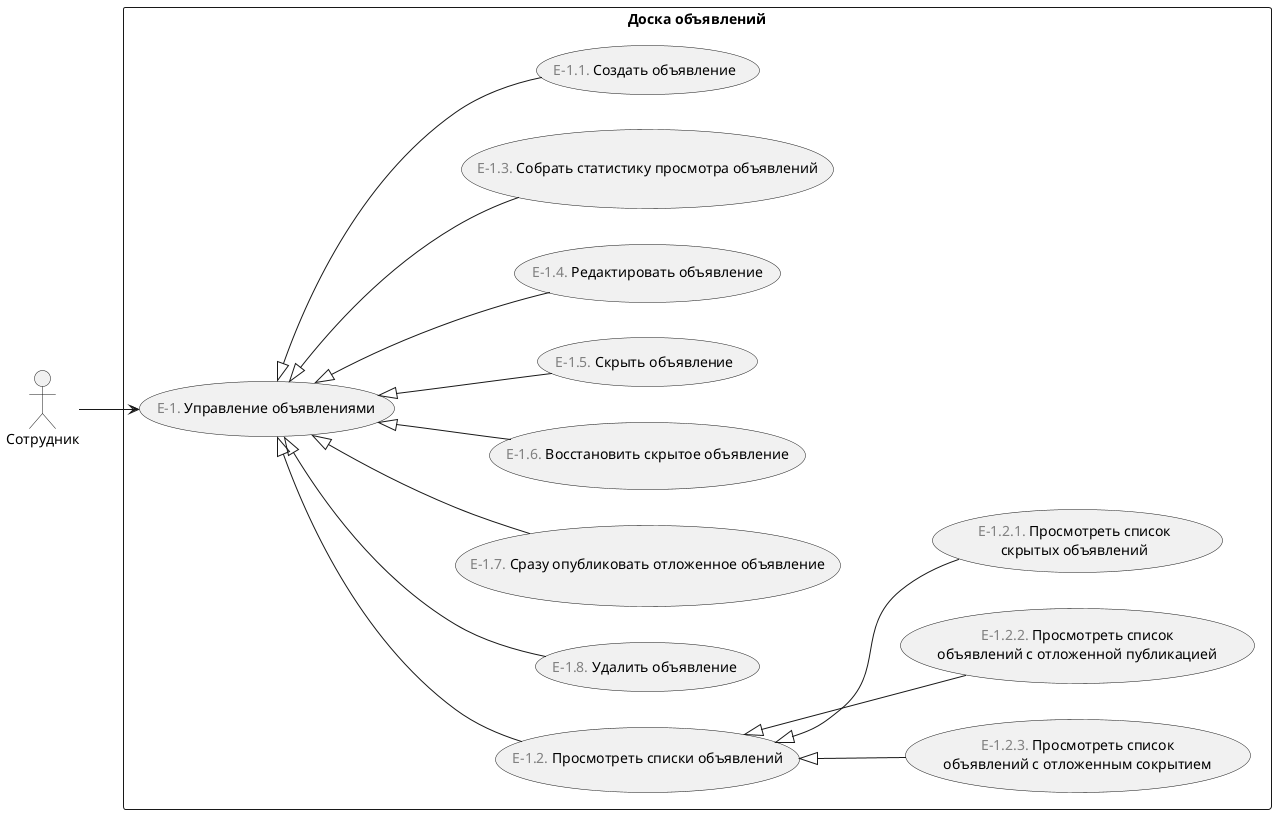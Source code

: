 ﻿@startuml
'https://plantuml.com/use-case-diagram

left to right direction

:Сотрудник: as employee

rectangle "Доска объявлений" {
    (<font color="gray">E-1.</font> Управление объявлениями) as manage_announcements
    (<font color="gray">E-1.2.</font> Просмотреть списки объявлений) as view_announcement_lists
    
    employee --> manage_announcements

    manage_announcements <|-- (<font color="gray">E-1.8.</font> Удалить объявление)
    
    manage_announcements <|-- (<font color="gray">E-1.7.</font> Сразу опубликовать отложенное объявление)
    manage_announcements <|-- (<font color="gray">E-1.6.</font> Восстановить скрытое объявление)
    manage_announcements <|-- (<font color="gray">E-1.5.</font> Скрыть объявление) 
    manage_announcements <|-- (<font color="gray">E-1.4.</font> Редактировать объявление)
    
    manage_announcements <|-- (<font color="gray">E-1.3.</font> Собрать статистику просмотра объявлений)
    
    manage_announcements <|-- view_announcement_lists
    view_announcement_lists <|-- (<font color="gray">E-1.2.3.</font> Просмотреть список\nобъявлений с отложенным сокрытием)
    view_announcement_lists <|-- (<font color="gray">E-1.2.2.</font> Просмотреть список\nобъявлений с отложенной публикацией)
    view_announcement_lists <|-- (<font color="gray">E-1.2.1.</font> Просмотреть список\nскрытых объявлений)
    
    manage_announcements <|-- (<font color="gray">E-1.1.</font> Создать объявление)
    
    
'    (<font color="gray">E-1.6.</font> Управление скрытыми объявлениями) as manage_hidden_announcements
'    (<font color="gray">E-1.7.</font> Управление отложенными объявлениями) as manage_delayed_announcements
'    (<font color="gray">E-1.4.</font> Удалить объявление) as remove_announcement
        
'    (<font color="gray">E-1.2.</font> Редактировать объявление) as edit_announcement
'    (<font color="gray">E-1.7.3.</font> Редактировать отложенное объявление) as edit_delayed_announcements
'    (<font color="gray">E-1.6.3.</font> Удалить скрытое объявление) as remove_hidden_announcements
'    (<font color="gray">E-1.7.4.</font> Удалить отложенное объявление) as remove_delayed_announcements
    
    
'    manage_announcements <|-- edit_announcement
'    manage_announcements <|-- (<font color="gray">E-1.5.</font> Скрыть объявление) 
'    manage_announcements <|-- manage_hidden_announcements 
'    manage_announcements <|-- remove_announcement 
'    manage_announcements <|-- (<font color="gray">E-1.3.</font> Собрать статистику просмотра объявлений)
'    manage_announcements <|-- (<font color="gray">E-1.1.</font> Создать объявление) 
    
'    manage_announcements <|-- manage_delayed_announcements
'    manage_delayed_announcements <|-- edit_delayed_announcements
'    manage_delayed_announcements <|-- (<font color="gray">E-1.7.2.</font> Сразу опубликовать отложенное объявление)
'    manage_delayed_announcements <|-- (<font color="gray">E-1.7.1.</font> Просмотреть список отложенных объявлений)
'    manage_delayed_announcements <|-- remove_delayed_announcements
    
'    edit_delayed_announcements -up-> edit_announcement : include
'    remove_delayed_announcements -up-> remove_announcement : include
    
'    manage_hidden_announcements <|-- (<font color="gray">E-1.6.2.</font> Восстановить скрытое объявление)
'    manage_hidden_announcements <|-- (<font color="gray">E-1.6.1.</font> Просмотреть список скрытых объявлений)
'    manage_hidden_announcements <|-- remove_hidden_announcements
    
'    remove_hidden_announcements -up-> remove_announcement : include





'    (<font color="gray">E-1.</font> Управление объявлениями) as manage_announcements
'    (<font color="gray">E-1.6.</font> Управление скрытыми объявлениями) as manage_hidden_announcements
'    (<font color="gray">E-1.7.</font> Управление отложенными объявлениями) as manage_delayed_announcements
'    (<font color="gray">E-1.4.</font> Удалить объявление) as remove_announcement
'        
'    (<font color="gray">E-1.2.</font> Редактировать объявление) as edit_announcement
'    (<font color="gray">E-1.7.3.</font> Редактировать отложенное объявление) as edit_delayed_announcements
'    (<font color="gray">E-1.6.3.</font> Удалить скрытое объявление) as remove_hidden_announcements
'    (<font color="gray">E-1.7.4.</font> Удалить отложенное объявление) as remove_delayed_announcements
'    
'    employee --> manage_announcements
'    
'    manage_announcements <|-- edit_announcement
'    manage_announcements <|-- (<font color="gray">E-1.5.</font> Скрыть объявление) 
'    manage_announcements <|-- manage_hidden_announcements 
'    manage_announcements <|-- remove_announcement 
'    manage_announcements <|-- (<font color="gray">E-1.3.</font> Собрать статистику просмотра объявлений)
'    manage_announcements <|-- (<font color="gray">E-1.1.</font> Создать объявление) 
'    
'    manage_announcements <|-- manage_delayed_announcements
'    manage_delayed_announcements <|-- edit_delayed_announcements
'    manage_delayed_announcements <|-- (<font color="gray">E-1.7.2.</font> Сразу опубликовать отложенное объявление)
'    manage_delayed_announcements <|-- (<font color="gray">E-1.7.1.</font> Просмотреть список отложенных объявлений)
'    manage_delayed_announcements <|-- remove_delayed_announcements
'    
'    edit_delayed_announcements -up-> edit_announcement : include
'    remove_delayed_announcements -up-> remove_announcement : include
'    
'    manage_hidden_announcements <|-- (<font color="gray">E-1.6.2.</font> Восстановить скрытое объявление)
'    manage_hidden_announcements <|-- (<font color="gray">E-1.6.1.</font> Просмотреть список скрытых объявлений)
'    manage_hidden_announcements <|-- remove_hidden_announcements
'    
'    remove_hidden_announcements -up-> remove_announcement : include
}

@enduml